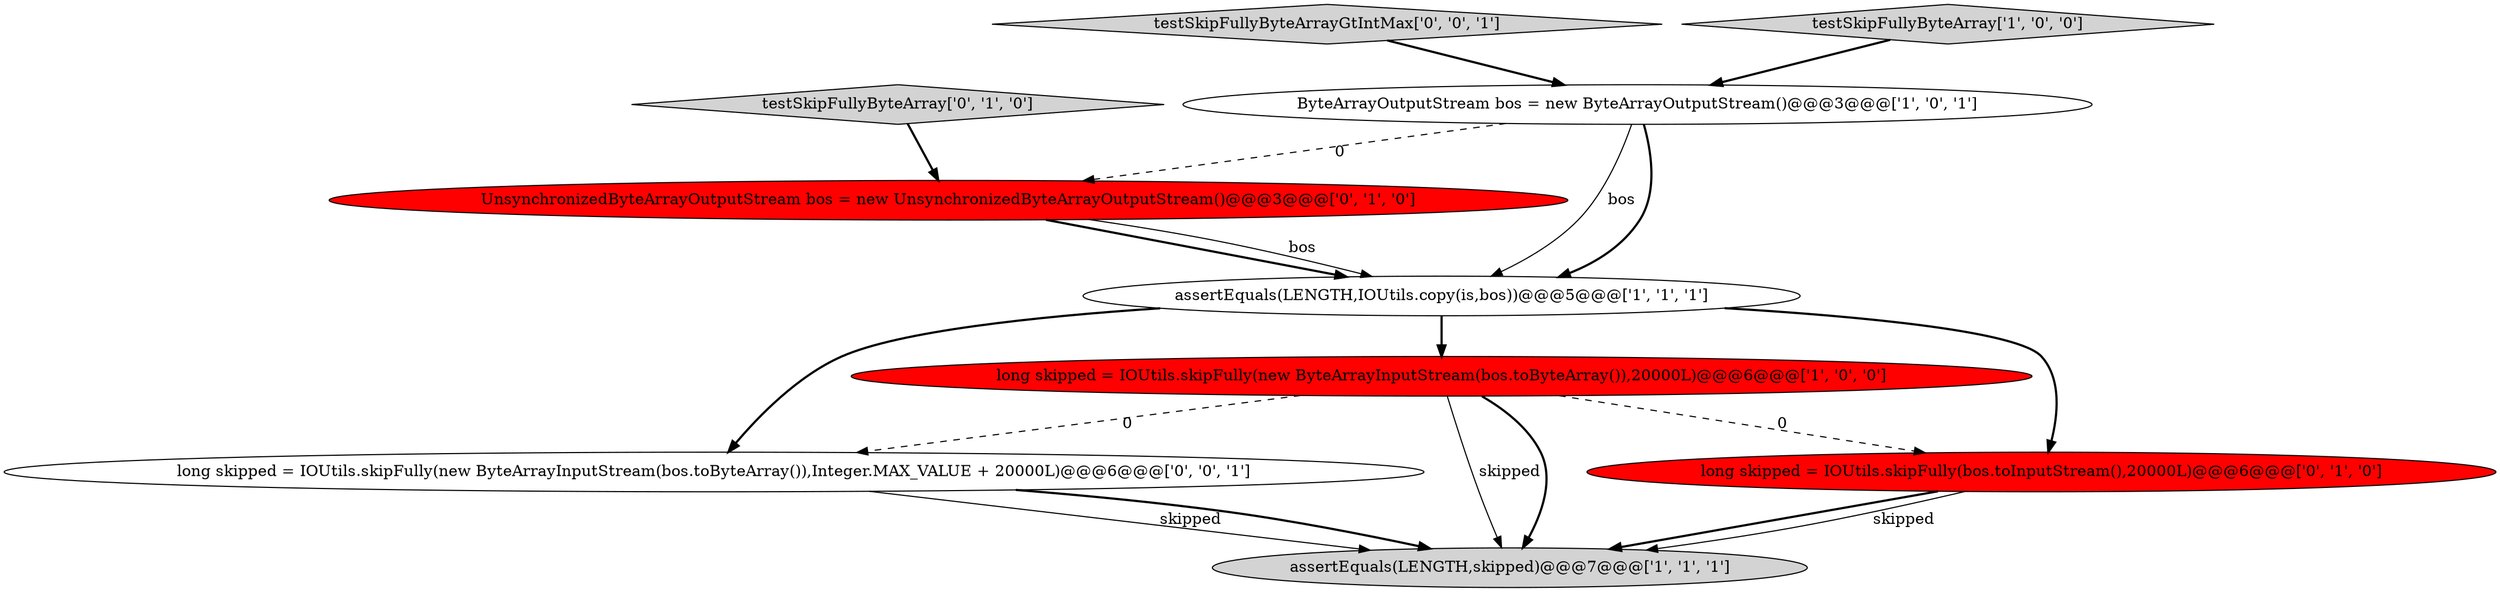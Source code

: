 digraph {
7 [style = filled, label = "UnsynchronizedByteArrayOutputStream bos = new UnsynchronizedByteArrayOutputStream()@@@3@@@['0', '1', '0']", fillcolor = red, shape = ellipse image = "AAA1AAABBB2BBB"];
5 [style = filled, label = "testSkipFullyByteArray['0', '1', '0']", fillcolor = lightgray, shape = diamond image = "AAA0AAABBB2BBB"];
9 [style = filled, label = "long skipped = IOUtils.skipFully(new ByteArrayInputStream(bos.toByteArray()),Integer.MAX_VALUE + 20000L)@@@6@@@['0', '0', '1']", fillcolor = white, shape = ellipse image = "AAA0AAABBB3BBB"];
1 [style = filled, label = "assertEquals(LENGTH,skipped)@@@7@@@['1', '1', '1']", fillcolor = lightgray, shape = ellipse image = "AAA0AAABBB1BBB"];
3 [style = filled, label = "long skipped = IOUtils.skipFully(new ByteArrayInputStream(bos.toByteArray()),20000L)@@@6@@@['1', '0', '0']", fillcolor = red, shape = ellipse image = "AAA1AAABBB1BBB"];
8 [style = filled, label = "testSkipFullyByteArrayGtIntMax['0', '0', '1']", fillcolor = lightgray, shape = diamond image = "AAA0AAABBB3BBB"];
4 [style = filled, label = "ByteArrayOutputStream bos = new ByteArrayOutputStream()@@@3@@@['1', '0', '1']", fillcolor = white, shape = ellipse image = "AAA0AAABBB1BBB"];
2 [style = filled, label = "testSkipFullyByteArray['1', '0', '0']", fillcolor = lightgray, shape = diamond image = "AAA0AAABBB1BBB"];
6 [style = filled, label = "long skipped = IOUtils.skipFully(bos.toInputStream(),20000L)@@@6@@@['0', '1', '0']", fillcolor = red, shape = ellipse image = "AAA1AAABBB2BBB"];
0 [style = filled, label = "assertEquals(LENGTH,IOUtils.copy(is,bos))@@@5@@@['1', '1', '1']", fillcolor = white, shape = ellipse image = "AAA0AAABBB1BBB"];
0->3 [style = bold, label=""];
6->1 [style = bold, label=""];
5->7 [style = bold, label=""];
0->9 [style = bold, label=""];
7->0 [style = bold, label=""];
3->6 [style = dashed, label="0"];
8->4 [style = bold, label=""];
3->1 [style = solid, label="skipped"];
9->1 [style = solid, label="skipped"];
3->1 [style = bold, label=""];
9->1 [style = bold, label=""];
3->9 [style = dashed, label="0"];
4->0 [style = solid, label="bos"];
2->4 [style = bold, label=""];
0->6 [style = bold, label=""];
7->0 [style = solid, label="bos"];
6->1 [style = solid, label="skipped"];
4->7 [style = dashed, label="0"];
4->0 [style = bold, label=""];
}
